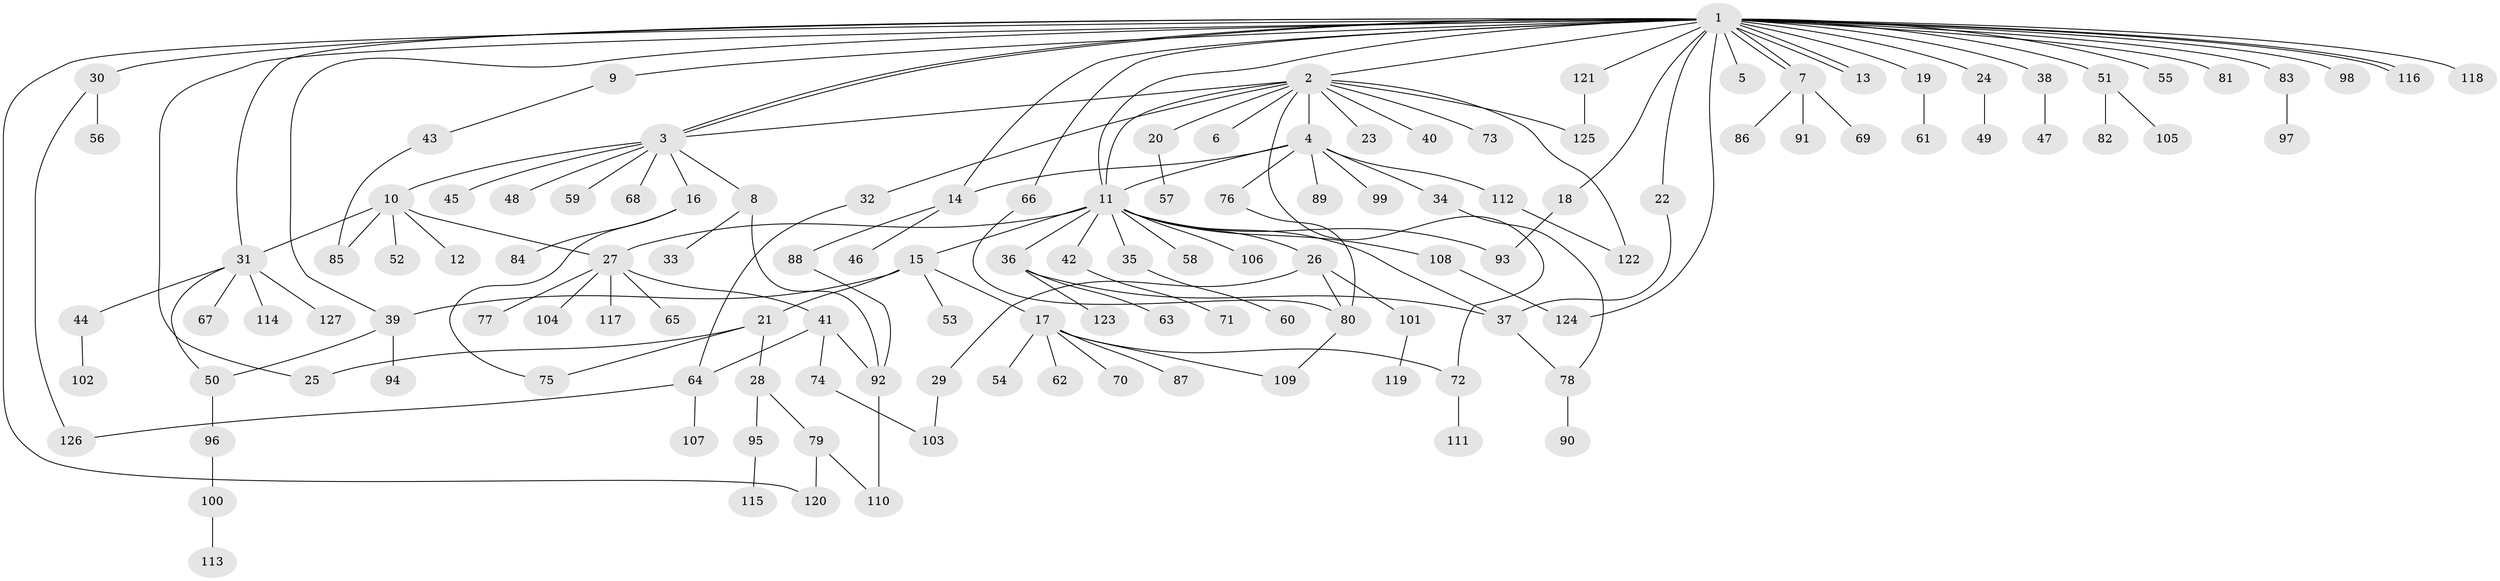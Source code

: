// coarse degree distribution, {32: 0.010638297872340425, 13: 0.010638297872340425, 9: 0.010638297872340425, 7: 0.031914893617021274, 1: 0.5, 4: 0.0851063829787234, 2: 0.26595744680851063, 5: 0.02127659574468085, 15: 0.010638297872340425, 3: 0.031914893617021274, 6: 0.02127659574468085}
// Generated by graph-tools (version 1.1) at 2025/41/03/06/25 10:41:48]
// undirected, 127 vertices, 159 edges
graph export_dot {
graph [start="1"]
  node [color=gray90,style=filled];
  1;
  2;
  3;
  4;
  5;
  6;
  7;
  8;
  9;
  10;
  11;
  12;
  13;
  14;
  15;
  16;
  17;
  18;
  19;
  20;
  21;
  22;
  23;
  24;
  25;
  26;
  27;
  28;
  29;
  30;
  31;
  32;
  33;
  34;
  35;
  36;
  37;
  38;
  39;
  40;
  41;
  42;
  43;
  44;
  45;
  46;
  47;
  48;
  49;
  50;
  51;
  52;
  53;
  54;
  55;
  56;
  57;
  58;
  59;
  60;
  61;
  62;
  63;
  64;
  65;
  66;
  67;
  68;
  69;
  70;
  71;
  72;
  73;
  74;
  75;
  76;
  77;
  78;
  79;
  80;
  81;
  82;
  83;
  84;
  85;
  86;
  87;
  88;
  89;
  90;
  91;
  92;
  93;
  94;
  95;
  96;
  97;
  98;
  99;
  100;
  101;
  102;
  103;
  104;
  105;
  106;
  107;
  108;
  109;
  110;
  111;
  112;
  113;
  114;
  115;
  116;
  117;
  118;
  119;
  120;
  121;
  122;
  123;
  124;
  125;
  126;
  127;
  1 -- 2;
  1 -- 3;
  1 -- 3;
  1 -- 5;
  1 -- 7;
  1 -- 7;
  1 -- 9;
  1 -- 11;
  1 -- 13;
  1 -- 13;
  1 -- 14;
  1 -- 18;
  1 -- 19;
  1 -- 22;
  1 -- 24;
  1 -- 25;
  1 -- 30;
  1 -- 31;
  1 -- 38;
  1 -- 39;
  1 -- 51;
  1 -- 55;
  1 -- 66;
  1 -- 81;
  1 -- 83;
  1 -- 98;
  1 -- 116;
  1 -- 116;
  1 -- 118;
  1 -- 120;
  1 -- 121;
  1 -- 124;
  2 -- 3;
  2 -- 4;
  2 -- 6;
  2 -- 11;
  2 -- 20;
  2 -- 23;
  2 -- 32;
  2 -- 40;
  2 -- 72;
  2 -- 73;
  2 -- 122;
  2 -- 125;
  3 -- 8;
  3 -- 10;
  3 -- 16;
  3 -- 45;
  3 -- 48;
  3 -- 59;
  3 -- 68;
  4 -- 11;
  4 -- 14;
  4 -- 34;
  4 -- 76;
  4 -- 89;
  4 -- 99;
  4 -- 112;
  7 -- 69;
  7 -- 86;
  7 -- 91;
  8 -- 33;
  8 -- 92;
  9 -- 43;
  10 -- 12;
  10 -- 27;
  10 -- 31;
  10 -- 52;
  10 -- 85;
  11 -- 15;
  11 -- 26;
  11 -- 27;
  11 -- 35;
  11 -- 36;
  11 -- 37;
  11 -- 42;
  11 -- 58;
  11 -- 93;
  11 -- 106;
  11 -- 108;
  14 -- 46;
  14 -- 88;
  15 -- 17;
  15 -- 21;
  15 -- 39;
  15 -- 53;
  16 -- 75;
  16 -- 84;
  17 -- 54;
  17 -- 62;
  17 -- 70;
  17 -- 72;
  17 -- 87;
  17 -- 109;
  18 -- 93;
  19 -- 61;
  20 -- 57;
  21 -- 25;
  21 -- 28;
  21 -- 75;
  22 -- 37;
  24 -- 49;
  26 -- 29;
  26 -- 80;
  26 -- 101;
  27 -- 41;
  27 -- 65;
  27 -- 77;
  27 -- 104;
  27 -- 117;
  28 -- 79;
  28 -- 95;
  29 -- 103;
  30 -- 56;
  30 -- 126;
  31 -- 44;
  31 -- 50;
  31 -- 67;
  31 -- 114;
  31 -- 127;
  32 -- 64;
  34 -- 78;
  35 -- 60;
  36 -- 37;
  36 -- 63;
  36 -- 123;
  37 -- 78;
  38 -- 47;
  39 -- 50;
  39 -- 94;
  41 -- 64;
  41 -- 74;
  41 -- 92;
  42 -- 71;
  43 -- 85;
  44 -- 102;
  50 -- 96;
  51 -- 82;
  51 -- 105;
  64 -- 107;
  64 -- 126;
  66 -- 80;
  72 -- 111;
  74 -- 103;
  76 -- 80;
  78 -- 90;
  79 -- 110;
  79 -- 120;
  80 -- 109;
  83 -- 97;
  88 -- 92;
  92 -- 110;
  95 -- 115;
  96 -- 100;
  100 -- 113;
  101 -- 119;
  108 -- 124;
  112 -- 122;
  121 -- 125;
}

